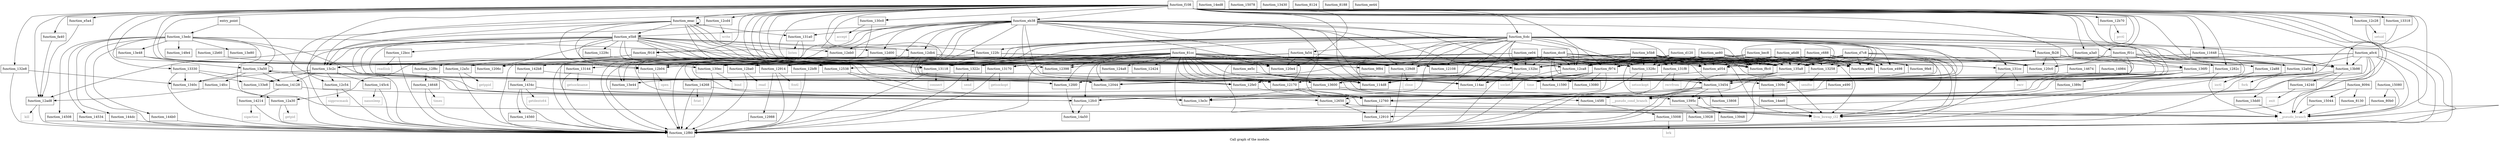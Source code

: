digraph "Call graph of the module." {
  label="Call graph of the module.";
  node [shape=record];

  Node_function_12170 [label="{function_12170}"];
  Node_function_1229c [label="{function_1229c}"];
  Node_function_f108 [label="{function_f108}"];
  Node_function_131a0 [label="{function_131a0}"];
  Node_function_129d8 [label="{function_129d8}"];
  Node_function_12bf8 [label="{function_12bf8}"];
  Node_function_122fc [label="{function_122fc}"];
  Node_function_12398 [label="{function_12398}"];
  Node_function_12424 [label="{function_12424}"];
  Node_function_12c28 [label="{function_12c28}"];
  Node_function_f8c0 [label="{function_f8c0}"];
  Node_function_124a8 [label="{function_124a8}"];
  Node_function_f918 [label="{function_f918}"];
  Node_function_12a88 [label="{function_12a88}"];
  Node_function_12044 [label="{function_12044}"];
  Node_function_12108 [label="{function_12108}"];
  Node_function_12c54 [label="{function_12c54}"];
  Node_function_12ca8 [label="{function_12ca8}"];
  Node_function_12538 [label="{function_12538}"];
  Node_function_130c0 [label="{function_130c0}"];
  Node_function_12ad8 [label="{function_12ad8}"];
  Node_function_12cd4 [label="{function_12cd4}"];
  Node_function_f974 [label="{function_f974}"];
  Node_function_fa40 [label="{function_fa40}"];
  Node_function_1206c [label="{function_1206c}"];
  Node_function_12a04 [label="{function_12a04}"];
  Node_function_12d00 [label="{function_12d00}"];
  Node_function_12650 [label="{function_12650}"];
  Node_function_12db4 [label="{function_12db4}"];
  Node_function_12eb0 [label="{function_12eb0}"];
  Node_function_12760 [label="{function_12760}"];
  Node_function_12f80 [label="{function_12f80}"];
  Node_function_130ec [label="{function_130ec}"];
  Node_function_12b04 [label="{function_12b04}"];
  Node_function_13118 [label="{function_13118}"];
  Node_function_12b60 [label="{function_12b60}"];
  Node_function_fa54 [label="{function_fa54}"];
  Node_function_fb28 [label="{function_fb28}"];
  Node_function_131cc [label="{function_131cc}"];
  Node_function_fcdc [label="{function_fcdc}"];
  Node_function_12f8c [label="{function_12f8c}"];
  Node_function_12fc0 [label="{function_12fc0}"];
  Node_function_1282c [label="{function_1282c}"];
  Node_function_12910 [label="{function_12910}"];
  Node_function_12fd0 [label="{function_12fd0}"];
  Node_function_12b70 [label="{function_12b70}"];
  Node_function_13144 [label="{function_13144}"];
  Node_function_12ba0 [label="{function_12ba0}"];
  Node_function_13170 [label="{function_13170}"];
  Node_function_12bcc [label="{function_12bcc}"];
  Node_function_114ac [label="{function_114ac}"];
  Node_function_114d8 [label="{function_114d8}"];
  Node_function_120c0 [label="{function_120c0}"];
  Node_function_12a30 [label="{function_12a30}"];
  Node_function_12fe0 [label="{function_12fe0}"];
  Node_function_12a5c [label="{function_12a5c}"];
  Node_function_12914 [label="{function_12914}"];
  Node_function_13080 [label="{function_13080}"];
  Node_function_11590 [label="{function_11590}"];
  Node_function_11648 [label="{function_11648}"];
  Node_function_120e4 [label="{function_120e4}"];
  Node_function_1309c [label="{function_1309c}"];
  Node_function_12988 [label="{function_12988}"];
  Node_function_13258 [label="{function_13258}"];
  Node_function_1328c [label="{function_1328c}"];
  Node_function_132bc [label="{function_132bc}"];
  Node_function_132e8 [label="{function_132e8}"];
  Node_function_13318 [label="{function_13318}"];
  Node_function_13330 [label="{function_13330}"];
  Node_function_133e8 [label="{function_133e8}"];
  Node_function_142b8 [label="{function_142b8}"];
  Node_function_131f8 [label="{function_131f8}"];
  Node_function_1322c [label="{function_1322c}"];
  Node_sigprocmask [color="gray50", fontcolor="gray50", label="{sigprocmask}"];
  Node_time [color="gray50", fontcolor="gray50", label="{time}"];
  Node_write [color="gray50", fontcolor="gray50", label="{write}"];
  Node_accept [color="gray50", fontcolor="gray50", label="{accept}"];
  Node_bind [color="gray50", fontcolor="gray50", label="{bind}"];
  Node_connect [color="gray50", fontcolor="gray50", label="{connect}"];
  Node_getsockname [color="gray50", fontcolor="gray50", label="{getsockname}"];
  Node_getsockopt [color="gray50", fontcolor="gray50", label="{getsockopt}"];
  Node_listen [color="gray50", fontcolor="gray50", label="{listen}"];
  Node_recv [color="gray50", fontcolor="gray50", label="{recv}"];
  Node_recvfrom [color="gray50", fontcolor="gray50", label="{recvfrom}"];
  Node_send [color="gray50", fontcolor="gray50", label="{send}"];
  Node_sendto [color="gray50", fontcolor="gray50", label="{sendto}"];
  Node_setsockopt [color="gray50", fontcolor="gray50", label="{setsockopt}"];
  Node_socket [color="gray50", fontcolor="gray50", label="{socket}"];
  Node_sigaction [color="gray50", fontcolor="gray50", label="{sigaction}"];
  Node_exit [color="gray50", fontcolor="gray50", label="{exit}"];
  Node_fstat [color="gray50", fontcolor="gray50", label="{fstat}"];
  Node_getdents64 [color="gray50", fontcolor="gray50", label="{getdents64}"];
  Node_nanosleep [color="gray50", fontcolor="gray50", label="{nanosleep}"];
  Node_times [color="gray50", fontcolor="gray50", label="{times}"];
  Node_brk [color="gray50", fontcolor="gray50", label="{brk}"];
  Node_llvm_bswap_i32 [color="gray50", fontcolor="gray50", label="{llvm_bswap_i32}"];
  Node_function_13edc [label="{function_13edc}"];
  Node_function_14128 [label="{function_14128}"];
  Node_function_14214 [label="{function_14214}"];
  Node_function_14240 [label="{function_14240}"];
  Node_function_14268 [label="{function_14268}"];
  Node_function_1434c [label="{function_1434c}"];
  Node_function_144b0 [label="{function_144b0}"];
  Node_function_144dc [label="{function_144dc}"];
  Node_function_14508 [label="{function_14508}"];
  Node_function_14534 [label="{function_14534}"];
  Node_function_14560 [label="{function_14560}"];
  Node_function_145c4 [label="{function_145c4}"];
  Node_function_145f0 [label="{function_145f0}"];
  Node_function_14648 [label="{function_14648}"];
  Node_function_14674 [label="{function_14674}"];
  Node_function_14984 [label="{function_14984}"];
  Node_function_14a50 [label="{function_14a50}"];
  Node_function_14ed8 [label="{function_14ed8}"];
  Node_function_14ee0 [label="{function_14ee0}"];
  Node_function_14fcc [label="{function_14fcc}"];
  Node_function_14fe4 [label="{function_14fe4}"];
  Node_function_15008 [label="{function_15008}"];
  Node_function_15044 [label="{function_15044}"];
  Node_function_15078 [label="{function_15078}"];
  Node_function_15080 [label="{function_15080}"];
  Node_fcntl [color="gray50", fontcolor="gray50", label="{fcntl}"];
  Node_close [color="gray50", fontcolor="gray50", label="{close}"];
  Node_fork [color="gray50", fontcolor="gray50", label="{fork}"];
  Node_getpid [color="gray50", fontcolor="gray50", label="{getpid}"];
  Node_getppid [color="gray50", fontcolor="gray50", label="{getppid}"];
  Node_ioctl [color="gray50", fontcolor="gray50", label="{ioctl}"];
  Node_kill [color="gray50", fontcolor="gray50", label="{kill}"];
  Node_open [color="gray50", fontcolor="gray50", label="{open}"];
  Node_prctl [color="gray50", fontcolor="gray50", label="{prctl}"];
  Node_read [color="gray50", fontcolor="gray50", label="{read}"];
  Node_readlink [color="gray50", fontcolor="gray50", label="{readlink}"];
  Node_setsid [color="gray50", fontcolor="gray50", label="{setsid}"];
  Node_function_1340c [label="{function_1340c}"];
  Node_function_13430 [label="{function_13430}"];
  Node_function_13454 [label="{function_13454}"];
  Node_function_135a8 [label="{function_135a8}"];
  Node_function_13600 [label="{function_13600}"];
  Node_function_136f0 [label="{function_136f0}"];
  Node_function_13808 [label="{function_13808}"];
  Node_function_1389c [label="{function_1389c}"];
  Node_function_13928 [label="{function_13928}"];
  Node_function_13948 [label="{function_13948}"];
  Node_function_1395c [label="{function_1395c}"];
  Node_function_13a50 [label="{function_13a50}"];
  Node_function_13b98 [label="{function_13b98}"];
  Node_function_13c2c [label="{function_13c2c}"];
  Node_function_13dd0 [label="{function_13dd0}"];
  Node_function_13e3c [label="{function_13e3c}"];
  Node_function_13e44 [label="{function_13e44}"];
  Node_function_13e48 [label="{function_13e48}"];
  Node_function_13e80 [label="{function_13e80}"];
  Node___pseudo_branch [color="gray50", fontcolor="gray50", label="{__pseudo_branch}"];
  Node___pseudo_cond_branch [color="gray50", fontcolor="gray50", label="{__pseudo_cond_branch}"];
  Node_function_8094 [label="{function_8094}"];
  Node_function_80b0 [label="{function_80b0}"];
  Node_function_8124 [label="{function_8124}"];
  Node_function_8130 [label="{function_8130}"];
  Node_function_8188 [label="{function_8188}"];
  Node_entry_point [label="{entry_point}"];
  Node_function_81cc [label="{function_81cc}"];
  Node_function_9f84 [label="{function_9f84}"];
  Node_function_9fe8 [label="{function_9fe8}"];
  Node_function_a054 [label="{function_a054}"];
  Node_function_a0c4 [label="{function_a0c4}"];
  Node_function_a3a0 [label="{function_a3a0}"];
  Node_function_a6d8 [label="{function_a6d8}"];
  Node_function_ae80 [label="{function_ae80}"];
  Node_function_b5b8 [label="{function_b5b8}"];
  Node_function_bec8 [label="{function_bec8}"];
  Node_function_c688 [label="{function_c688}"];
  Node_function_ce04 [label="{function_ce04}"];
  Node_function_d120 [label="{function_d120}"];
  Node_function_d7c8 [label="{function_d7c8}"];
  Node_function_dcc8 [label="{function_dcc8}"];
  Node_function_e490 [label="{function_e490}"];
  Node_function_e498 [label="{function_e498}"];
  Node_function_e4f4 [label="{function_e4f4}"];
  Node_function_e5a4 [label="{function_e5a4}"];
  Node_function_e5b8 [label="{function_e5b8}"];
  Node_function_eb38 [label="{function_eb38}"];
  Node_function_ee44 [label="{function_ee44}"];
  Node_function_ee5c [label="{function_ee5c}"];
  Node_function_eeac [label="{function_eeac}"];
  Node_function_f01c [label="{function_f01c}"];
  Node_function_12170 -> Node_function_12650;
  Node_function_12170 -> Node_function_12760;
  Node_function_1229c -> Node_function_12ba0;
  Node_function_f108 -> Node_function_129d8;
  Node_function_f108 -> Node_function_12bf8;
  Node_function_f108 -> Node_function_122fc;
  Node_function_f108 -> Node_function_12c28;
  Node_function_f108 -> Node_function_f8c0;
  Node_function_f108 -> Node_function_f918;
  Node_function_f108 -> Node_function_12044;
  Node_function_f108 -> Node_function_12c54;
  Node_function_f108 -> Node_function_130c0;
  Node_function_f108 -> Node_function_12ad8;
  Node_function_f108 -> Node_function_12cd4;
  Node_function_f108 -> Node_function_f974;
  Node_function_f108 -> Node_function_fa40;
  Node_function_f108 -> Node_function_1206c;
  Node_function_f108 -> Node_function_12a04;
  Node_function_f108 -> Node_function_12760;
  Node_function_f108 -> Node_function_12f80;
  Node_function_f108 -> Node_function_13118;
  Node_function_f108 -> Node_function_131cc;
  Node_function_f108 -> Node_function_fcdc;
  Node_function_f108 -> Node_function_1282c;
  Node_function_f108 -> Node_function_12b70;
  Node_function_f108 -> Node_function_13170;
  Node_function_f108 -> Node_function_114ac;
  Node_function_f108 -> Node_function_114d8;
  Node_function_f108 -> Node_function_12914;
  Node_function_f108 -> Node_function_11590;
  Node_function_f108 -> Node_function_11648;
  Node_function_f108 -> Node_function_120e4;
  Node_function_f108 -> Node_function_132bc;
  Node_function_f108 -> Node_function_132e8;
  Node_function_f108 -> Node_function_13318;
  Node_function_f108 -> Node_function_13330;
  Node_function_f108 -> Node_function_1322c;
  Node_function_f108 -> Node_function_13b98;
  Node_function_f108 -> Node_function_13c2c;
  Node_function_f108 -> Node___pseudo_branch;
  Node_function_f108 -> Node___pseudo_cond_branch;
  Node_function_f108 -> Node_function_a0c4;
  Node_function_f108 -> Node_function_a3a0;
  Node_function_f108 -> Node_function_e5a4;
  Node_function_f108 -> Node_function_eb38;
  Node_function_f108 -> Node_function_eeac;
  Node_function_f108 -> Node_function_f01c;
  Node_function_131a0 -> Node_function_12f80;
  Node_function_131a0 -> Node_listen;
  Node_function_129d8 -> Node_function_12f80;
  Node_function_129d8 -> Node_close;
  Node_function_12bf8 -> Node_function_12f80;
  Node_function_122fc -> Node_function_129d8;
  Node_function_122fc -> Node_function_12f80;
  Node_function_122fc -> Node_function_13118;
  Node_function_122fc -> Node_function_13144;
  Node_function_122fc -> Node_function_132bc;
  Node_function_12c28 -> Node_function_12f80;
  Node_function_12c28 -> Node_setsid;
  Node_function_f918 -> Node_function_12ca8;
  Node_function_f918 -> Node_function_12f8c;
  Node_function_f918 -> Node_function_12a30;
  Node_function_f918 -> Node_function_12a5c;
  Node_function_12a88 -> Node_function_12f80;
  Node_function_12a88 -> Node_ioctl;
  Node_function_12c54 -> Node_function_12f80;
  Node_function_12c54 -> Node_sigprocmask;
  Node_function_12ca8 -> Node_function_12f80;
  Node_function_12ca8 -> Node_time;
  Node_function_12538 -> Node_function_12650;
  Node_function_12538 -> Node_function_12760;
  Node_function_130c0 -> Node_function_12f80;
  Node_function_130c0 -> Node_accept;
  Node_function_12ad8 -> Node_function_12f80;
  Node_function_12ad8 -> Node_kill;
  Node_function_12cd4 -> Node_function_12f80;
  Node_function_12cd4 -> Node_write;
  Node_function_f974 -> Node_function_12044;
  Node_function_f974 -> Node_function_12760;
  Node_function_f974 -> Node_function_114ac;
  Node_function_f974 -> Node_function_114d8;
  Node_function_f974 -> Node_function_13080;
  Node_function_f974 -> Node_function_11590;
  Node_function_fa40 -> Node_function_12ad8;
  Node_function_12a04 -> Node_function_12f80;
  Node_function_12a04 -> Node_fork;
  Node_function_12d00 -> Node_function_129d8;
  Node_function_12d00 -> Node_function_12f80;
  Node_function_12d00 -> Node_function_13600;
  Node_function_12d00 -> Node_function_13e3c;
  Node_function_12d00 -> Node_function_13e44;
  Node_function_12650 -> Node_function_12650;
  Node_function_12650 -> Node_function_12910;
  Node_function_12650 -> Node___pseudo_branch;
  Node_function_12db4 -> Node_function_129d8;
  Node_function_12db4 -> Node_function_12f80;
  Node_function_12db4 -> Node_function_12b04;
  Node_function_12db4 -> Node_function_12914;
  Node_function_12db4 -> Node_function_14268;
  Node_function_12db4 -> Node_function_13454;
  Node_function_12db4 -> Node_function_135a8;
  Node_function_12db4 -> Node_function_13600;
  Node_function_12db4 -> Node_function_13e3c;
  Node_function_12eb0 -> Node_function_142b8;
  Node_function_12eb0 -> Node_function_13e3c;
  Node_function_12eb0 -> Node_function_13e44;
  Node_function_12760 -> Node_function_12910;
  Node_function_12760 -> Node___pseudo_branch;
  Node_function_130ec -> Node_function_12f80;
  Node_function_130ec -> Node_bind;
  Node_function_12b04 -> Node_function_12f80;
  Node_function_12b04 -> Node_open;
  Node_function_13118 -> Node_function_12f80;
  Node_function_13118 -> Node_connect;
  Node_function_12b60 -> Node_function_12b04;
  Node_function_fa54 -> Node_function_13118;
  Node_function_fa54 -> Node_function_12914;
  Node_function_fa54 -> Node_function_120e4;
  Node_function_fa54 -> Node_function_132bc;
  Node_function_fa54 -> Node___pseudo_cond_branch;
  Node_function_fb28 -> Node_function_12044;
  Node_function_fb28 -> Node_function_120c0;
  Node_function_fb28 -> Node_function_13454;
  Node_function_fb28 -> Node_function_136f0;
  Node_function_131cc -> Node_function_12f80;
  Node_function_131cc -> Node_recv;
  Node_function_fcdc -> Node_function_129d8;
  Node_function_fcdc -> Node_function_12bf8;
  Node_function_fcdc -> Node_function_122fc;
  Node_function_fcdc -> Node_function_f8c0;
  Node_function_fcdc -> Node_function_f918;
  Node_function_fcdc -> Node_function_12108;
  Node_function_fcdc -> Node_function_12ca8;
  Node_function_fcdc -> Node_function_12a04;
  Node_function_fcdc -> Node_function_12760;
  Node_function_fcdc -> Node_function_12f80;
  Node_function_fcdc -> Node_function_13118;
  Node_function_fcdc -> Node_function_fa54;
  Node_function_fcdc -> Node_function_fb28;
  Node_function_fcdc -> Node_function_131cc;
  Node_function_fcdc -> Node_function_12fc0;
  Node_function_fcdc -> Node_function_1282c;
  Node_function_fcdc -> Node_function_12fd0;
  Node_function_fcdc -> Node_function_13170;
  Node_function_fcdc -> Node_function_114ac;
  Node_function_fcdc -> Node_function_114d8;
  Node_function_fcdc -> Node_function_12914;
  Node_function_fcdc -> Node_function_11590;
  Node_function_fcdc -> Node_function_13258;
  Node_function_fcdc -> Node_function_1328c;
  Node_function_fcdc -> Node_function_132bc;
  Node_function_fcdc -> Node_function_131f8;
  Node_function_fcdc -> Node_function_1322c;
  Node_function_fcdc -> Node_llvm_bswap_i32;
  Node_function_fcdc -> Node_function_135a8;
  Node_function_fcdc -> Node_function_13b98;
  Node_function_fcdc -> Node_function_e498;
  Node_function_fcdc -> Node_function_e4f4;
  Node_function_12f8c -> Node_function_14648;
  Node_function_12fc0 -> Node_function_14a50;
  Node_function_1282c -> Node_function_12910;
  Node_function_1282c -> Node___pseudo_branch;
  Node_function_12fd0 -> Node_function_14a50;
  Node_function_12b70 -> Node_function_12f80;
  Node_function_12b70 -> Node_prctl;
  Node_function_13144 -> Node_function_12f80;
  Node_function_13144 -> Node_getsockname;
  Node_function_12ba0 -> Node_function_12f80;
  Node_function_12ba0 -> Node_read;
  Node_function_13170 -> Node_function_12f80;
  Node_function_13170 -> Node_getsockopt;
  Node_function_12bcc -> Node_function_12f80;
  Node_function_12bcc -> Node_readlink;
  Node_function_12a30 -> Node_function_12f80;
  Node_function_12a30 -> Node_getpid;
  Node_function_12fe0 -> Node___pseudo_branch;
  Node_function_12a5c -> Node_function_12f80;
  Node_function_12a5c -> Node_getppid;
  Node_function_12914 -> Node_function_12f80;
  Node_function_12914 -> Node_function_12988;
  Node_function_12914 -> Node_fcntl;
  Node_function_11648 -> Node_function_120c0;
  Node_function_11648 -> Node_function_13454;
  Node_function_1309c -> Node_function_14ee0;
  Node_function_12988 -> Node_function_12f80;
  Node_function_13258 -> Node_function_12f80;
  Node_function_13258 -> Node_sendto;
  Node_function_1328c -> Node_function_12f80;
  Node_function_1328c -> Node_setsockopt;
  Node_function_132bc -> Node_function_12f80;
  Node_function_132bc -> Node_socket;
  Node_function_132e8 -> Node_function_12f80;
  Node_function_132e8 -> Node_function_1340c;
  Node_function_13318 -> Node_function_12fe0;
  Node_function_13330 -> Node_function_12f80;
  Node_function_13330 -> Node_function_133e8;
  Node_function_13330 -> Node_function_14128;
  Node_function_13330 -> Node_function_1340c;
  Node_function_142b8 -> Node_function_12fd0;
  Node_function_142b8 -> Node_function_1434c;
  Node_function_131f8 -> Node_function_12f80;
  Node_function_131f8 -> Node_recvfrom;
  Node_function_1322c -> Node_function_12f80;
  Node_function_1322c -> Node_send;
  Node_function_13edc -> Node_function_12f80;
  Node_function_13edc -> Node_function_12fe0;
  Node_function_13edc -> Node_function_144b0;
  Node_function_13edc -> Node_function_144dc;
  Node_function_13edc -> Node_function_14508;
  Node_function_13edc -> Node_function_14534;
  Node_function_13edc -> Node_function_14fe4;
  Node_function_13edc -> Node_function_13b98;
  Node_function_13edc -> Node_function_13e48;
  Node_function_13edc -> Node_function_13e80;
  Node_function_13edc -> Node___pseudo_branch;
  Node_function_13edc -> Node___pseudo_cond_branch;
  Node_function_14128 -> Node_function_12fc0;
  Node_function_14128 -> Node_function_14214;
  Node_function_14214 -> Node_function_12f80;
  Node_function_14214 -> Node_sigaction;
  Node_function_14240 -> Node_exit;
  Node_function_14268 -> Node_function_12f80;
  Node_function_14268 -> Node_fstat;
  Node_function_14268 -> Node___pseudo_cond_branch;
  Node_function_1434c -> Node_function_12f80;
  Node_function_1434c -> Node_function_12fc0;
  Node_function_1434c -> Node_getdents64;
  Node_function_1434c -> Node_function_14560;
  Node_function_144b0 -> Node_function_12f80;
  Node_function_144dc -> Node_function_12f80;
  Node_function_14508 -> Node_function_12f80;
  Node_function_14534 -> Node_function_12f80;
  Node_function_14560 -> Node_function_12f80;
  Node_function_145c4 -> Node_function_12f80;
  Node_function_145c4 -> Node_nanosleep;
  Node_function_145f0 -> Node_function_15008;
  Node_function_14648 -> Node_function_12f80;
  Node_function_14648 -> Node_times;
  Node_function_14674 -> Node_function_12fe0;
  Node_function_14984 -> Node_function_12fe0;
  Node_function_14ee0 -> Node_llvm_bswap_i32;
  Node_function_14fcc -> Node_function_12ad8;
  Node_function_14fcc -> Node_function_12a30;
  Node_function_15008 -> Node_function_12f80;
  Node_function_15008 -> Node_brk;
  Node_function_15044 -> Node___pseudo_branch;
  Node_function_15080 -> Node___pseudo_branch;
  Node_function_15080 -> Node_function_80b0;
  Node_function_13454 -> Node_function_12f80;
  Node_function_13454 -> Node_function_145f0;
  Node_function_13454 -> Node_function_13808;
  Node_function_13454 -> Node_function_1395c;
  Node_function_13454 -> Node_function_13e3c;
  Node_function_13454 -> Node___pseudo_cond_branch;
  Node_function_135a8 -> Node_function_12650;
  Node_function_135a8 -> Node_function_12f80;
  Node_function_135a8 -> Node_function_13454;
  Node_function_135a8 -> Node___pseudo_cond_branch;
  Node_function_13600 -> Node_function_145f0;
  Node_function_13600 -> Node_function_1395c;
  Node_function_13600 -> Node_function_13e3c;
  Node_function_136f0 -> Node_function_12fc0;
  Node_function_136f0 -> Node_function_13454;
  Node_function_136f0 -> Node_function_13600;
  Node_function_136f0 -> Node_function_1389c;
  Node_function_136f0 -> Node_function_1395c;
  Node_function_136f0 -> Node_function_13e3c;
  Node_function_1395c -> Node_function_13928;
  Node_function_1395c -> Node_function_13948;
  Node_function_13a50 -> Node_function_12fe0;
  Node_function_13a50 -> Node_function_14128;
  Node_function_13a50 -> Node_function_14fcc;
  Node_function_13a50 -> Node_function_1340c;
  Node_function_13a50 -> Node_function_13a50;
  Node_function_13a50 -> Node_function_13e3c;
  Node_function_13a50 -> Node___pseudo_cond_branch;
  Node_function_13b98 -> Node_function_14240;
  Node_function_13b98 -> Node_function_13dd0;
  Node_function_13b98 -> Node_function_13e3c;
  Node_function_13b98 -> Node_function_13e44;
  Node_function_13b98 -> Node___pseudo_branch;
  Node_function_13c2c -> Node_function_12c54;
  Node_function_13c2c -> Node_function_12f80;
  Node_function_13c2c -> Node_function_133e8;
  Node_function_13c2c -> Node_function_14128;
  Node_function_13c2c -> Node_function_145c4;
  Node_function_13c2c -> Node_function_1340c;
  Node_function_13dd0 -> Node___pseudo_branch;
  Node_function_13e48 -> Node_function_12b04;
  Node_function_13e48 -> Node_function_12914;
  Node_function_13e48 -> Node_function_13a50;
  Node_function_8094 -> Node_function_15044;
  Node_function_8094 -> Node___pseudo_branch;
  Node_function_8094 -> Node_function_8130;
  Node_function_80b0 -> Node___pseudo_branch;
  Node_entry_point -> Node_function_13edc;
  Node_entry_point -> Node_function_13a50;
  Node_function_81cc -> Node_function_12170;
  Node_function_81cc -> Node_function_129d8;
  Node_function_81cc -> Node_function_12bf8;
  Node_function_81cc -> Node_function_12398;
  Node_function_81cc -> Node_function_12424;
  Node_function_81cc -> Node_function_f8c0;
  Node_function_81cc -> Node_function_124a8;
  Node_function_81cc -> Node_function_12044;
  Node_function_81cc -> Node_function_12108;
  Node_function_81cc -> Node_function_12ca8;
  Node_function_81cc -> Node_function_12538;
  Node_function_81cc -> Node_function_1206c;
  Node_function_81cc -> Node_function_12760;
  Node_function_81cc -> Node_function_12f80;
  Node_function_81cc -> Node_function_13118;
  Node_function_81cc -> Node_function_131cc;
  Node_function_81cc -> Node_function_12fc0;
  Node_function_81cc -> Node_function_1282c;
  Node_function_81cc -> Node_function_12fd0;
  Node_function_81cc -> Node_function_13170;
  Node_function_81cc -> Node_function_114ac;
  Node_function_81cc -> Node_function_114d8;
  Node_function_81cc -> Node_function_12fe0;
  Node_function_81cc -> Node_function_12914;
  Node_function_81cc -> Node_function_11590;
  Node_function_81cc -> Node_function_120e4;
  Node_function_81cc -> Node_function_1328c;
  Node_function_81cc -> Node_function_132bc;
  Node_function_81cc -> Node_function_1322c;
  Node_function_81cc -> Node_llvm_bswap_i32;
  Node_function_81cc -> Node_function_135a8;
  Node_function_81cc -> Node_function_13c2c;
  Node_function_81cc -> Node___pseudo_cond_branch;
  Node_function_81cc -> Node_function_9f84;
  Node_function_81cc -> Node_function_a054;
  Node_function_9fe8 -> Node_function_1309c;
  Node_function_a054 -> Node_function_12170;
  Node_function_a0c4 -> Node_function_12a04;
  Node_function_a0c4 -> Node_function_12f80;
  Node_function_a0c4 -> Node_function_120c0;
  Node_function_a0c4 -> Node_llvm_bswap_i32;
  Node_function_a0c4 -> Node_function_135a8;
  Node_function_a0c4 -> Node_function_13600;
  Node_function_a0c4 -> Node_function_13b98;
  Node_function_a0c4 -> Node___pseudo_branch;
  Node_function_a0c4 -> Node___pseudo_cond_branch;
  Node_function_a3a0 -> Node_function_135a8;
  Node_function_a3a0 -> Node_function_136f0;
  Node_function_a6d8 -> Node_function_129d8;
  Node_function_a6d8 -> Node_function_f8c0;
  Node_function_a6d8 -> Node_function_12ca8;
  Node_function_a6d8 -> Node_function_f974;
  Node_function_a6d8 -> Node_function_120c0;
  Node_function_a6d8 -> Node_function_13258;
  Node_function_a6d8 -> Node_function_1328c;
  Node_function_a6d8 -> Node_function_132bc;
  Node_function_a6d8 -> Node_llvm_bswap_i32;
  Node_function_a6d8 -> Node_function_135a8;
  Node_function_a6d8 -> Node_function_a054;
  Node_function_a6d8 -> Node_function_e498;
  Node_function_a6d8 -> Node_function_e4f4;
  Node_function_ae80 -> Node_function_129d8;
  Node_function_ae80 -> Node_function_f8c0;
  Node_function_ae80 -> Node_function_12ca8;
  Node_function_ae80 -> Node_function_f974;
  Node_function_ae80 -> Node_function_13258;
  Node_function_ae80 -> Node_function_1328c;
  Node_function_ae80 -> Node_function_132bc;
  Node_function_ae80 -> Node_llvm_bswap_i32;
  Node_function_ae80 -> Node_function_135a8;
  Node_function_ae80 -> Node_function_a054;
  Node_function_ae80 -> Node_function_e498;
  Node_function_ae80 -> Node_function_e4f4;
  Node_function_b5b8 -> Node_function_129d8;
  Node_function_b5b8 -> Node_function_f8c0;
  Node_function_b5b8 -> Node_function_12ca8;
  Node_function_b5b8 -> Node_function_f974;
  Node_function_b5b8 -> Node_function_13118;
  Node_function_b5b8 -> Node_function_12914;
  Node_function_b5b8 -> Node_function_13258;
  Node_function_b5b8 -> Node_function_1328c;
  Node_function_b5b8 -> Node_function_132bc;
  Node_function_b5b8 -> Node_function_131f8;
  Node_function_b5b8 -> Node_llvm_bswap_i32;
  Node_function_b5b8 -> Node_function_13454;
  Node_function_b5b8 -> Node_function_135a8;
  Node_function_b5b8 -> Node_function_a054;
  Node_function_b5b8 -> Node_function_e498;
  Node_function_b5b8 -> Node_function_e4f4;
  Node_function_bec8 -> Node_function_129d8;
  Node_function_bec8 -> Node_function_f8c0;
  Node_function_bec8 -> Node_function_12ca8;
  Node_function_bec8 -> Node_function_f974;
  Node_function_bec8 -> Node_function_13258;
  Node_function_bec8 -> Node_function_1328c;
  Node_function_bec8 -> Node_function_132bc;
  Node_function_bec8 -> Node_llvm_bswap_i32;
  Node_function_bec8 -> Node_function_135a8;
  Node_function_bec8 -> Node_function_9fe8;
  Node_function_bec8 -> Node_function_a054;
  Node_function_bec8 -> Node_function_e498;
  Node_function_bec8 -> Node_function_e4f4;
  Node_function_c688 -> Node_function_129d8;
  Node_function_c688 -> Node_function_f8c0;
  Node_function_c688 -> Node_function_12ca8;
  Node_function_c688 -> Node_function_13258;
  Node_function_c688 -> Node_function_1328c;
  Node_function_c688 -> Node_function_132bc;
  Node_function_c688 -> Node_llvm_bswap_i32;
  Node_function_c688 -> Node_function_135a8;
  Node_function_c688 -> Node_function_9fe8;
  Node_function_c688 -> Node_function_a054;
  Node_function_c688 -> Node_function_e498;
  Node_function_c688 -> Node_function_e4f4;
  Node_function_ce04 -> Node_function_f8c0;
  Node_function_ce04 -> Node_function_12ca8;
  Node_function_ce04 -> Node_function_f974;
  Node_function_ce04 -> Node_function_130ec;
  Node_function_ce04 -> Node_function_13118;
  Node_function_ce04 -> Node_function_132bc;
  Node_function_ce04 -> Node_function_1322c;
  Node_function_ce04 -> Node_llvm_bswap_i32;
  Node_function_ce04 -> Node_function_135a8;
  Node_function_ce04 -> Node_function_a054;
  Node_function_d120 -> Node_function_129d8;
  Node_function_d120 -> Node_function_f8c0;
  Node_function_d120 -> Node_function_12ca8;
  Node_function_d120 -> Node_function_f974;
  Node_function_d120 -> Node_function_13258;
  Node_function_d120 -> Node_function_1328c;
  Node_function_d120 -> Node_function_132bc;
  Node_function_d120 -> Node_llvm_bswap_i32;
  Node_function_d120 -> Node_function_135a8;
  Node_function_d120 -> Node_function_a054;
  Node_function_d120 -> Node_function_e498;
  Node_function_d120 -> Node_function_e4f4;
  Node_function_d7c8 -> Node_function_129d8;
  Node_function_d7c8 -> Node_function_f8c0;
  Node_function_d7c8 -> Node_function_12ca8;
  Node_function_d7c8 -> Node_function_114ac;
  Node_function_d7c8 -> Node_function_120c0;
  Node_function_d7c8 -> Node_function_11590;
  Node_function_d7c8 -> Node_function_13258;
  Node_function_d7c8 -> Node_function_1328c;
  Node_function_d7c8 -> Node_function_132bc;
  Node_function_d7c8 -> Node_llvm_bswap_i32;
  Node_function_d7c8 -> Node_function_135a8;
  Node_function_d7c8 -> Node_function_a054;
  Node_function_d7c8 -> Node_function_e498;
  Node_function_d7c8 -> Node_function_e4f4;
  Node_function_dcc8 -> Node_function_129d8;
  Node_function_dcc8 -> Node_function_12398;
  Node_function_dcc8 -> Node_function_f8c0;
  Node_function_dcc8 -> Node_function_12044;
  Node_function_dcc8 -> Node_function_12ca8;
  Node_function_dcc8 -> Node_function_f974;
  Node_function_dcc8 -> Node_function_12b04;
  Node_function_dcc8 -> Node_function_12ba0;
  Node_function_dcc8 -> Node_function_114ac;
  Node_function_dcc8 -> Node_function_114d8;
  Node_function_dcc8 -> Node_function_120c0;
  Node_function_dcc8 -> Node_function_11590;
  Node_function_dcc8 -> Node_function_1309c;
  Node_function_dcc8 -> Node_function_13258;
  Node_function_dcc8 -> Node_function_1328c;
  Node_function_dcc8 -> Node_function_132bc;
  Node_function_dcc8 -> Node_function_135a8;
  Node_function_dcc8 -> Node_function_9f84;
  Node_function_dcc8 -> Node_function_a054;
  Node_function_dcc8 -> Node_function_e498;
  Node_function_dcc8 -> Node_function_e4f4;
  Node_function_e490 -> Node___pseudo_cond_branch;
  Node_function_e5a4 -> Node_function_12ad8;
  Node_function_e5b8 -> Node_function_12170;
  Node_function_e5b8 -> Node_function_1229c;
  Node_function_e5b8 -> Node_function_129d8;
  Node_function_e5b8 -> Node_function_12398;
  Node_function_e5b8 -> Node_function_12044;
  Node_function_e5b8 -> Node_function_12538;
  Node_function_e5b8 -> Node_function_12ad8;
  Node_function_e5b8 -> Node_function_1206c;
  Node_function_e5b8 -> Node_function_12d00;
  Node_function_e5b8 -> Node_function_12db4;
  Node_function_e5b8 -> Node_function_12eb0;
  Node_function_e5b8 -> Node_function_12b04;
  Node_function_e5b8 -> Node_function_12bcc;
  Node_function_e5b8 -> Node_function_114ac;
  Node_function_e5b8 -> Node_function_114d8;
  Node_function_e5b8 -> Node_function_12fe0;
  Node_function_e5b8 -> Node_function_11590;
  Node_function_e5b8 -> Node_function_120e4;
  Node_function_e5b8 -> Node_function_13c2c;
  Node_function_eb38 -> Node_function_12170;
  Node_function_eb38 -> Node_function_131a0;
  Node_function_eb38 -> Node_function_129d8;
  Node_function_eb38 -> Node_function_12044;
  Node_function_eb38 -> Node_function_12ca8;
  Node_function_eb38 -> Node_function_1206c;
  Node_function_eb38 -> Node_function_12a04;
  Node_function_eb38 -> Node_function_12d00;
  Node_function_eb38 -> Node_function_12db4;
  Node_function_eb38 -> Node_function_12eb0;
  Node_function_eb38 -> Node_function_12760;
  Node_function_eb38 -> Node_function_130ec;
  Node_function_eb38 -> Node_function_12b04;
  Node_function_eb38 -> Node_function_12ba0;
  Node_function_eb38 -> Node_function_114ac;
  Node_function_eb38 -> Node_function_114d8;
  Node_function_eb38 -> Node_function_11590;
  Node_function_eb38 -> Node_function_120e4;
  Node_function_eb38 -> Node_function_132bc;
  Node_function_eb38 -> Node_function_13454;
  Node_function_eb38 -> Node_function_13c2c;
  Node_function_eb38 -> Node_function_e5b8;
  Node_function_ee5c -> Node_function_114ac;
  Node_function_ee5c -> Node_function_114d8;
  Node_function_ee5c -> Node_function_11590;
  Node_function_eeac -> Node_function_131a0;
  Node_function_eeac -> Node_function_129d8;
  Node_function_eeac -> Node_function_12f80;
  Node_function_eeac -> Node_function_130ec;
  Node_function_eeac -> Node_function_13118;
  Node_function_eeac -> Node_function_12914;
  Node_function_eeac -> Node_function_1328c;
  Node_function_eeac -> Node_function_132bc;
  Node_function_eeac -> Node_function_13c2c;
  Node_function_eeac -> Node_function_e5b8;
  Node_function_eeac -> Node_function_eeac;
  Node_function_f01c -> Node_function_12a88;
  Node_function_f01c -> Node_function_12a04;
  Node_function_f01c -> Node_function_12b04;
  Node_function_f01c -> Node_function_114ac;
  Node_function_f01c -> Node_function_114d8;
  Node_function_f01c -> Node_function_11590;
  Node_function_f01c -> Node_function_13b98;
  Node_function_f01c -> Node_function_13c2c;
}
